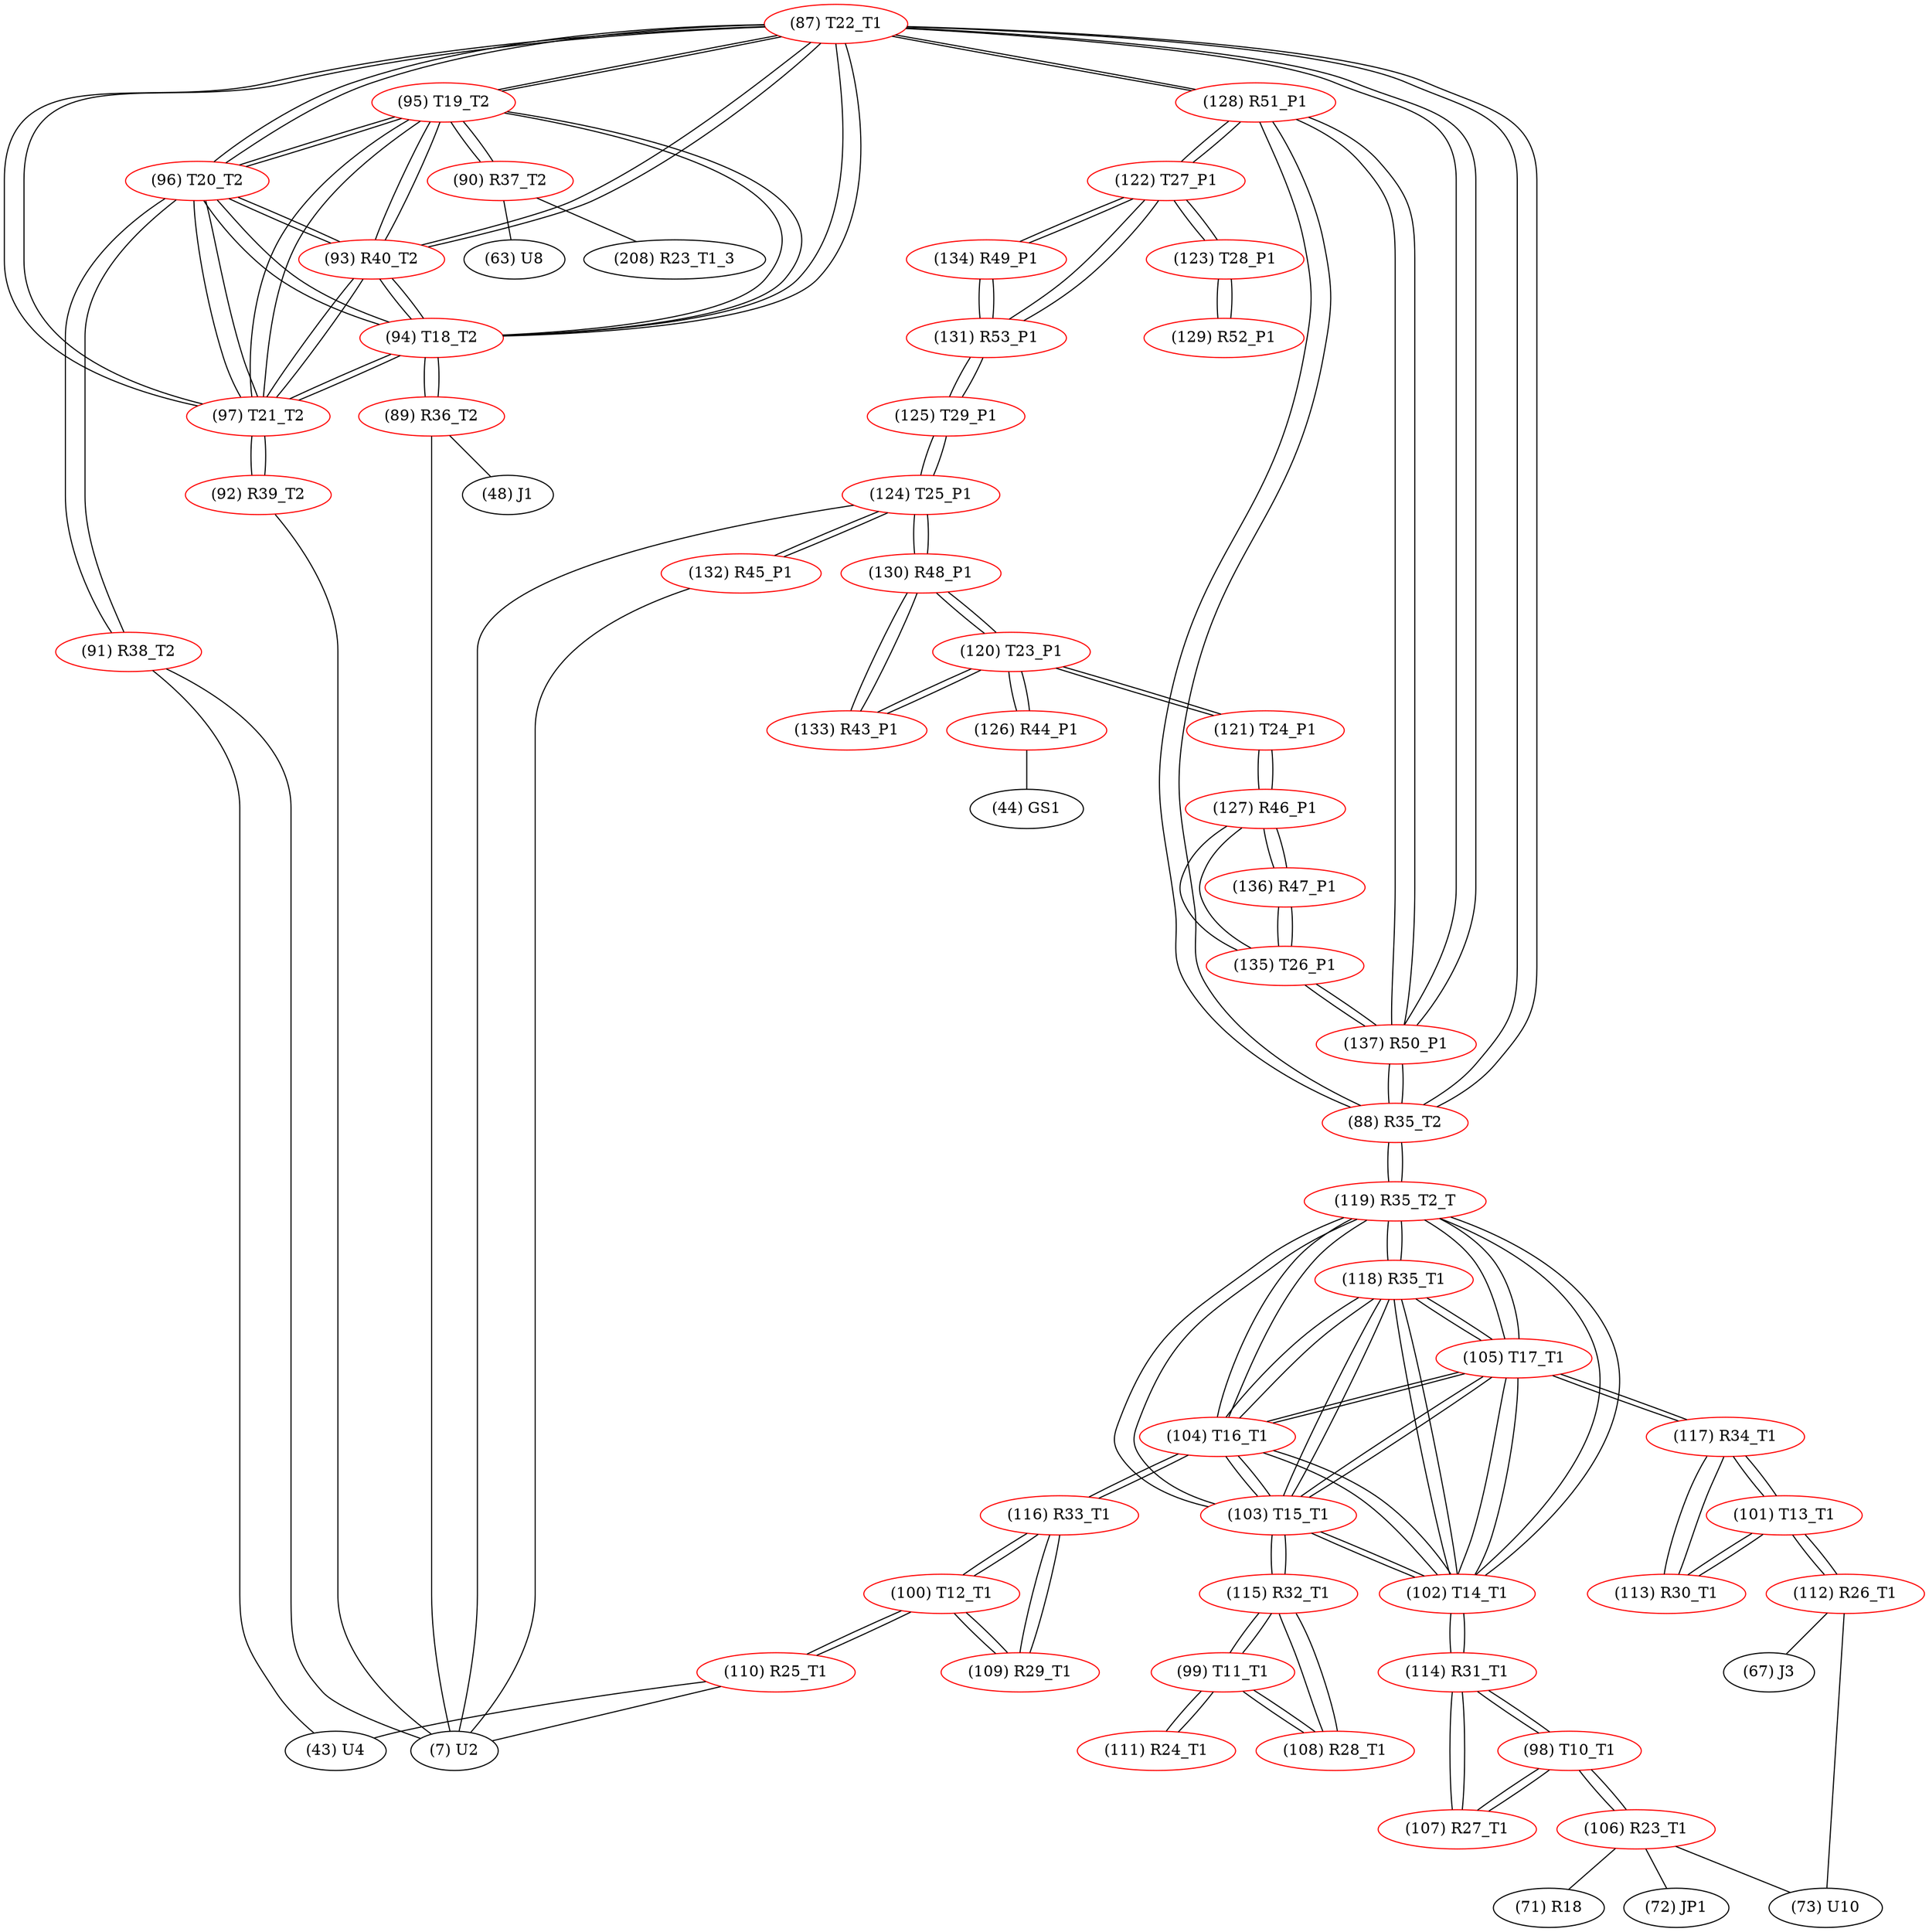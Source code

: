 graph {
	87 [label="(87) T22_T1" color=red]
	95 [label="(95) T19_T2"]
	96 [label="(96) T20_T2"]
	97 [label="(97) T21_T2"]
	94 [label="(94) T18_T2"]
	93 [label="(93) R40_T2"]
	128 [label="(128) R51_P1"]
	137 [label="(137) R50_P1"]
	88 [label="(88) R35_T2"]
	88 [label="(88) R35_T2" color=red]
	119 [label="(119) R35_T2_T"]
	128 [label="(128) R51_P1"]
	137 [label="(137) R50_P1"]
	87 [label="(87) T22_T1"]
	89 [label="(89) R36_T2" color=red]
	7 [label="(7) U2"]
	48 [label="(48) J1"]
	94 [label="(94) T18_T2"]
	90 [label="(90) R37_T2" color=red]
	63 [label="(63) U8"]
	208 [label="(208) R23_T1_3"]
	95 [label="(95) T19_T2"]
	91 [label="(91) R38_T2" color=red]
	43 [label="(43) U4"]
	7 [label="(7) U2"]
	96 [label="(96) T20_T2"]
	92 [label="(92) R39_T2" color=red]
	7 [label="(7) U2"]
	97 [label="(97) T21_T2"]
	93 [label="(93) R40_T2" color=red]
	95 [label="(95) T19_T2"]
	96 [label="(96) T20_T2"]
	97 [label="(97) T21_T2"]
	87 [label="(87) T22_T1"]
	94 [label="(94) T18_T2"]
	94 [label="(94) T18_T2" color=red]
	95 [label="(95) T19_T2"]
	96 [label="(96) T20_T2"]
	97 [label="(97) T21_T2"]
	87 [label="(87) T22_T1"]
	93 [label="(93) R40_T2"]
	89 [label="(89) R36_T2"]
	95 [label="(95) T19_T2" color=red]
	96 [label="(96) T20_T2"]
	97 [label="(97) T21_T2"]
	87 [label="(87) T22_T1"]
	94 [label="(94) T18_T2"]
	93 [label="(93) R40_T2"]
	90 [label="(90) R37_T2"]
	96 [label="(96) T20_T2" color=red]
	95 [label="(95) T19_T2"]
	97 [label="(97) T21_T2"]
	87 [label="(87) T22_T1"]
	94 [label="(94) T18_T2"]
	93 [label="(93) R40_T2"]
	91 [label="(91) R38_T2"]
	97 [label="(97) T21_T2" color=red]
	95 [label="(95) T19_T2"]
	96 [label="(96) T20_T2"]
	87 [label="(87) T22_T1"]
	94 [label="(94) T18_T2"]
	93 [label="(93) R40_T2"]
	92 [label="(92) R39_T2"]
	98 [label="(98) T10_T1" color=red]
	106 [label="(106) R23_T1"]
	107 [label="(107) R27_T1"]
	114 [label="(114) R31_T1"]
	99 [label="(99) T11_T1" color=red]
	111 [label="(111) R24_T1"]
	115 [label="(115) R32_T1"]
	108 [label="(108) R28_T1"]
	100 [label="(100) T12_T1" color=red]
	116 [label="(116) R33_T1"]
	109 [label="(109) R29_T1"]
	110 [label="(110) R25_T1"]
	101 [label="(101) T13_T1" color=red]
	113 [label="(113) R30_T1"]
	117 [label="(117) R34_T1"]
	112 [label="(112) R26_T1"]
	102 [label="(102) T14_T1" color=red]
	103 [label="(103) T15_T1"]
	104 [label="(104) T16_T1"]
	105 [label="(105) T17_T1"]
	119 [label="(119) R35_T2_T"]
	118 [label="(118) R35_T1"]
	114 [label="(114) R31_T1"]
	103 [label="(103) T15_T1" color=red]
	104 [label="(104) T16_T1"]
	102 [label="(102) T14_T1"]
	105 [label="(105) T17_T1"]
	119 [label="(119) R35_T2_T"]
	118 [label="(118) R35_T1"]
	115 [label="(115) R32_T1"]
	104 [label="(104) T16_T1" color=red]
	103 [label="(103) T15_T1"]
	102 [label="(102) T14_T1"]
	105 [label="(105) T17_T1"]
	119 [label="(119) R35_T2_T"]
	118 [label="(118) R35_T1"]
	116 [label="(116) R33_T1"]
	105 [label="(105) T17_T1" color=red]
	103 [label="(103) T15_T1"]
	104 [label="(104) T16_T1"]
	102 [label="(102) T14_T1"]
	119 [label="(119) R35_T2_T"]
	118 [label="(118) R35_T1"]
	117 [label="(117) R34_T1"]
	106 [label="(106) R23_T1" color=red]
	73 [label="(73) U10"]
	72 [label="(72) JP1"]
	71 [label="(71) R18"]
	98 [label="(98) T10_T1"]
	107 [label="(107) R27_T1" color=red]
	98 [label="(98) T10_T1"]
	114 [label="(114) R31_T1"]
	108 [label="(108) R28_T1" color=red]
	115 [label="(115) R32_T1"]
	99 [label="(99) T11_T1"]
	109 [label="(109) R29_T1" color=red]
	116 [label="(116) R33_T1"]
	100 [label="(100) T12_T1"]
	110 [label="(110) R25_T1" color=red]
	43 [label="(43) U4"]
	7 [label="(7) U2"]
	100 [label="(100) T12_T1"]
	111 [label="(111) R24_T1" color=red]
	99 [label="(99) T11_T1"]
	112 [label="(112) R26_T1" color=red]
	73 [label="(73) U10"]
	67 [label="(67) J3"]
	101 [label="(101) T13_T1"]
	113 [label="(113) R30_T1" color=red]
	117 [label="(117) R34_T1"]
	101 [label="(101) T13_T1"]
	114 [label="(114) R31_T1" color=red]
	107 [label="(107) R27_T1"]
	98 [label="(98) T10_T1"]
	102 [label="(102) T14_T1"]
	115 [label="(115) R32_T1" color=red]
	103 [label="(103) T15_T1"]
	99 [label="(99) T11_T1"]
	108 [label="(108) R28_T1"]
	116 [label="(116) R33_T1" color=red]
	104 [label="(104) T16_T1"]
	100 [label="(100) T12_T1"]
	109 [label="(109) R29_T1"]
	117 [label="(117) R34_T1" color=red]
	105 [label="(105) T17_T1"]
	113 [label="(113) R30_T1"]
	101 [label="(101) T13_T1"]
	118 [label="(118) R35_T1" color=red]
	103 [label="(103) T15_T1"]
	104 [label="(104) T16_T1"]
	102 [label="(102) T14_T1"]
	105 [label="(105) T17_T1"]
	119 [label="(119) R35_T2_T"]
	119 [label="(119) R35_T2_T" color=red]
	103 [label="(103) T15_T1"]
	104 [label="(104) T16_T1"]
	102 [label="(102) T14_T1"]
	105 [label="(105) T17_T1"]
	118 [label="(118) R35_T1"]
	88 [label="(88) R35_T2"]
	120 [label="(120) T23_P1" color=red]
	130 [label="(130) R48_P1"]
	133 [label="(133) R43_P1"]
	121 [label="(121) T24_P1"]
	126 [label="(126) R44_P1"]
	121 [label="(121) T24_P1" color=red]
	127 [label="(127) R46_P1"]
	120 [label="(120) T23_P1"]
	122 [label="(122) T27_P1" color=red]
	128 [label="(128) R51_P1"]
	123 [label="(123) T28_P1"]
	131 [label="(131) R53_P1"]
	134 [label="(134) R49_P1"]
	123 [label="(123) T28_P1" color=red]
	129 [label="(129) R52_P1"]
	122 [label="(122) T27_P1"]
	124 [label="(124) T25_P1" color=red]
	125 [label="(125) T29_P1"]
	130 [label="(130) R48_P1"]
	132 [label="(132) R45_P1"]
	7 [label="(7) U2"]
	125 [label="(125) T29_P1" color=red]
	124 [label="(124) T25_P1"]
	131 [label="(131) R53_P1"]
	126 [label="(126) R44_P1" color=red]
	44 [label="(44) GS1"]
	120 [label="(120) T23_P1"]
	127 [label="(127) R46_P1" color=red]
	135 [label="(135) T26_P1"]
	136 [label="(136) R47_P1"]
	121 [label="(121) T24_P1"]
	128 [label="(128) R51_P1" color=red]
	122 [label="(122) T27_P1"]
	137 [label="(137) R50_P1"]
	87 [label="(87) T22_T1"]
	88 [label="(88) R35_T2"]
	129 [label="(129) R52_P1" color=red]
	123 [label="(123) T28_P1"]
	130 [label="(130) R48_P1" color=red]
	124 [label="(124) T25_P1"]
	120 [label="(120) T23_P1"]
	133 [label="(133) R43_P1"]
	131 [label="(131) R53_P1" color=red]
	125 [label="(125) T29_P1"]
	122 [label="(122) T27_P1"]
	134 [label="(134) R49_P1"]
	132 [label="(132) R45_P1" color=red]
	124 [label="(124) T25_P1"]
	7 [label="(7) U2"]
	133 [label="(133) R43_P1" color=red]
	130 [label="(130) R48_P1"]
	120 [label="(120) T23_P1"]
	134 [label="(134) R49_P1" color=red]
	122 [label="(122) T27_P1"]
	131 [label="(131) R53_P1"]
	135 [label="(135) T26_P1" color=red]
	137 [label="(137) R50_P1"]
	127 [label="(127) R46_P1"]
	136 [label="(136) R47_P1"]
	136 [label="(136) R47_P1" color=red]
	135 [label="(135) T26_P1"]
	127 [label="(127) R46_P1"]
	137 [label="(137) R50_P1" color=red]
	135 [label="(135) T26_P1"]
	128 [label="(128) R51_P1"]
	87 [label="(87) T22_T1"]
	88 [label="(88) R35_T2"]
	87 -- 95
	87 -- 96
	87 -- 97
	87 -- 94
	87 -- 93
	87 -- 128
	87 -- 137
	87 -- 88
	88 -- 119
	88 -- 128
	88 -- 137
	88 -- 87
	89 -- 7
	89 -- 48
	89 -- 94
	90 -- 63
	90 -- 208
	90 -- 95
	91 -- 43
	91 -- 7
	91 -- 96
	92 -- 7
	92 -- 97
	93 -- 95
	93 -- 96
	93 -- 97
	93 -- 87
	93 -- 94
	94 -- 95
	94 -- 96
	94 -- 97
	94 -- 87
	94 -- 93
	94 -- 89
	95 -- 96
	95 -- 97
	95 -- 87
	95 -- 94
	95 -- 93
	95 -- 90
	96 -- 95
	96 -- 97
	96 -- 87
	96 -- 94
	96 -- 93
	96 -- 91
	97 -- 95
	97 -- 96
	97 -- 87
	97 -- 94
	97 -- 93
	97 -- 92
	98 -- 106
	98 -- 107
	98 -- 114
	99 -- 111
	99 -- 115
	99 -- 108
	100 -- 116
	100 -- 109
	100 -- 110
	101 -- 113
	101 -- 117
	101 -- 112
	102 -- 103
	102 -- 104
	102 -- 105
	102 -- 119
	102 -- 118
	102 -- 114
	103 -- 104
	103 -- 102
	103 -- 105
	103 -- 119
	103 -- 118
	103 -- 115
	104 -- 103
	104 -- 102
	104 -- 105
	104 -- 119
	104 -- 118
	104 -- 116
	105 -- 103
	105 -- 104
	105 -- 102
	105 -- 119
	105 -- 118
	105 -- 117
	106 -- 73
	106 -- 72
	106 -- 71
	106 -- 98
	107 -- 98
	107 -- 114
	108 -- 115
	108 -- 99
	109 -- 116
	109 -- 100
	110 -- 43
	110 -- 7
	110 -- 100
	111 -- 99
	112 -- 73
	112 -- 67
	112 -- 101
	113 -- 117
	113 -- 101
	114 -- 107
	114 -- 98
	114 -- 102
	115 -- 103
	115 -- 99
	115 -- 108
	116 -- 104
	116 -- 100
	116 -- 109
	117 -- 105
	117 -- 113
	117 -- 101
	118 -- 103
	118 -- 104
	118 -- 102
	118 -- 105
	118 -- 119
	119 -- 103
	119 -- 104
	119 -- 102
	119 -- 105
	119 -- 118
	119 -- 88
	120 -- 130
	120 -- 133
	120 -- 121
	120 -- 126
	121 -- 127
	121 -- 120
	122 -- 128
	122 -- 123
	122 -- 131
	122 -- 134
	123 -- 129
	123 -- 122
	124 -- 125
	124 -- 130
	124 -- 132
	124 -- 7
	125 -- 124
	125 -- 131
	126 -- 44
	126 -- 120
	127 -- 135
	127 -- 136
	127 -- 121
	128 -- 122
	128 -- 137
	128 -- 87
	128 -- 88
	129 -- 123
	130 -- 124
	130 -- 120
	130 -- 133
	131 -- 125
	131 -- 122
	131 -- 134
	132 -- 124
	132 -- 7
	133 -- 130
	133 -- 120
	134 -- 122
	134 -- 131
	135 -- 137
	135 -- 127
	135 -- 136
	136 -- 135
	136 -- 127
	137 -- 135
	137 -- 128
	137 -- 87
	137 -- 88
}